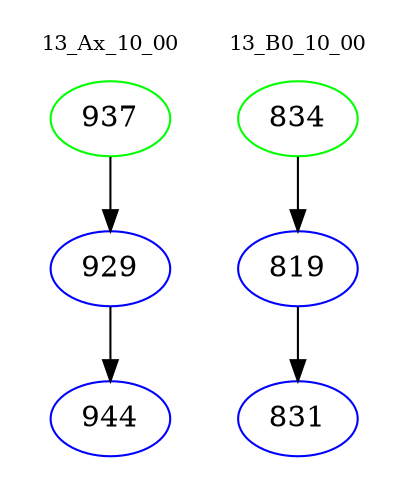 digraph{
subgraph cluster_0 {
color = white
label = "13_Ax_10_00";
fontsize=10;
T0_937 [label="937", color="green"]
T0_937 -> T0_929 [color="black"]
T0_929 [label="929", color="blue"]
T0_929 -> T0_944 [color="black"]
T0_944 [label="944", color="blue"]
}
subgraph cluster_1 {
color = white
label = "13_B0_10_00";
fontsize=10;
T1_834 [label="834", color="green"]
T1_834 -> T1_819 [color="black"]
T1_819 [label="819", color="blue"]
T1_819 -> T1_831 [color="black"]
T1_831 [label="831", color="blue"]
}
}
